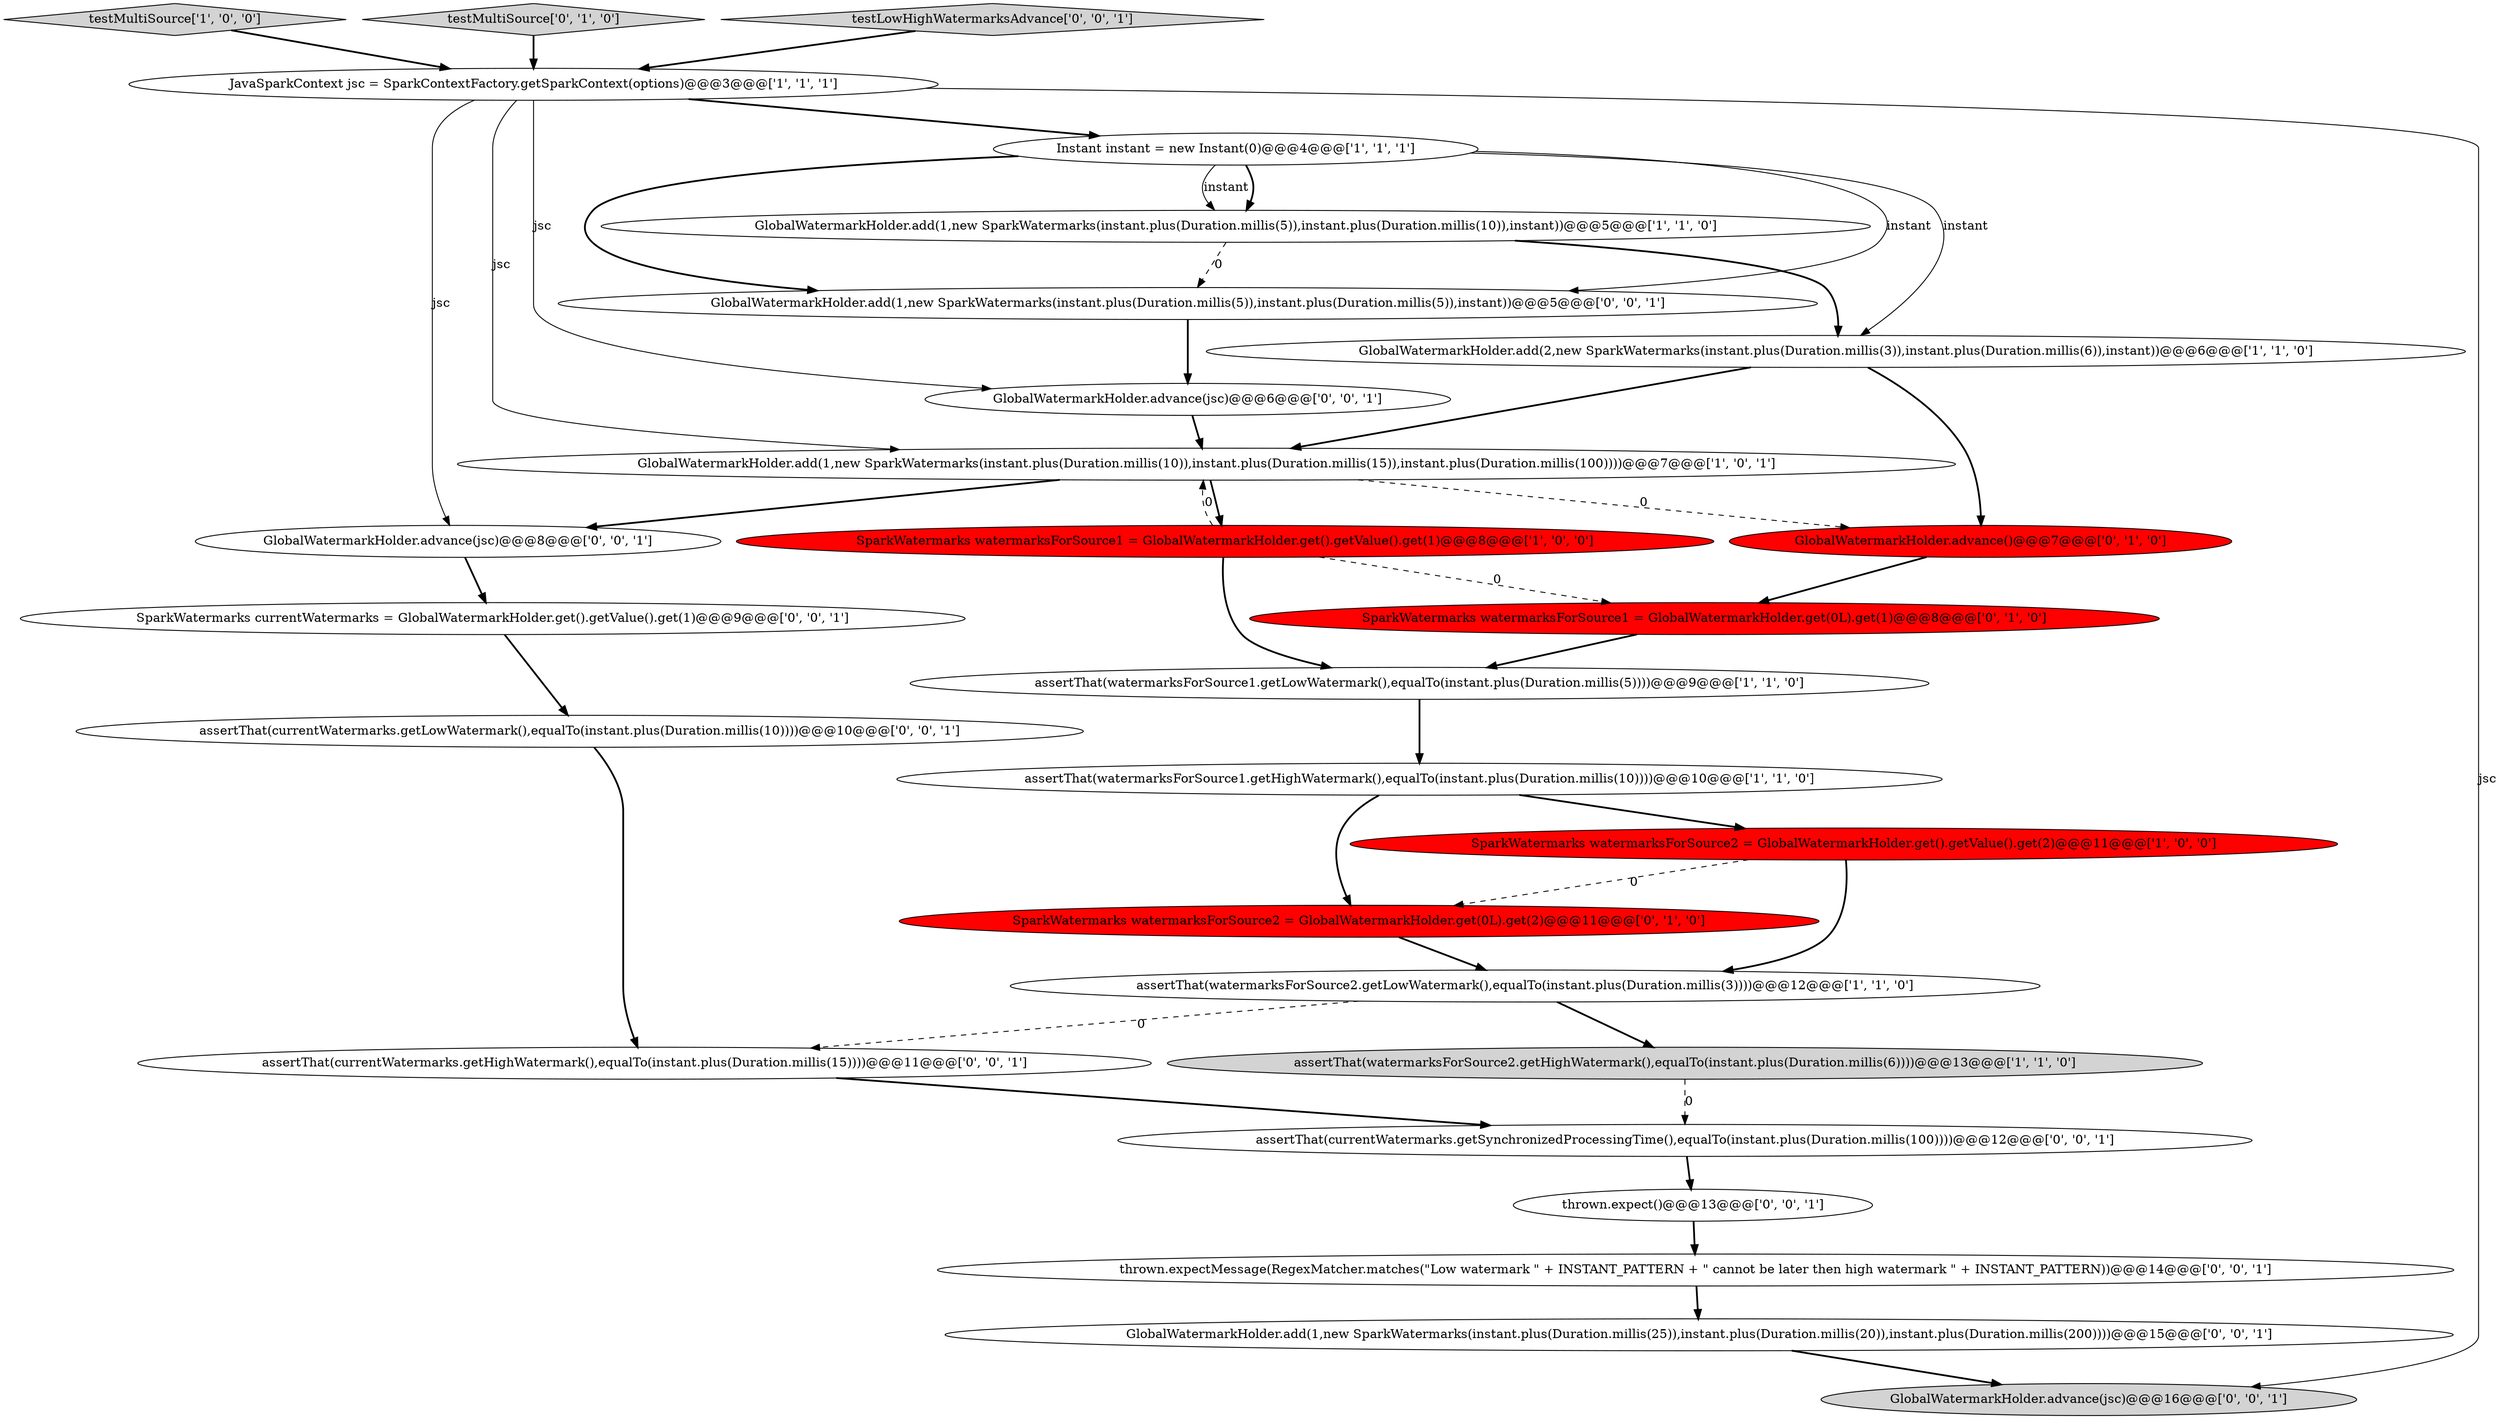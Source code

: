 digraph {
6 [style = filled, label = "testMultiSource['1', '0', '0']", fillcolor = lightgray, shape = diamond image = "AAA0AAABBB1BBB"];
24 [style = filled, label = "GlobalWatermarkHolder.advance(jsc)@@@16@@@['0', '0', '1']", fillcolor = lightgray, shape = ellipse image = "AAA0AAABBB3BBB"];
23 [style = filled, label = "GlobalWatermarkHolder.add(1,new SparkWatermarks(instant.plus(Duration.millis(5)),instant.plus(Duration.millis(5)),instant))@@@5@@@['0', '0', '1']", fillcolor = white, shape = ellipse image = "AAA0AAABBB3BBB"];
20 [style = filled, label = "assertThat(currentWatermarks.getHighWatermark(),equalTo(instant.plus(Duration.millis(15))))@@@11@@@['0', '0', '1']", fillcolor = white, shape = ellipse image = "AAA0AAABBB3BBB"];
10 [style = filled, label = "GlobalWatermarkHolder.add(2,new SparkWatermarks(instant.plus(Duration.millis(3)),instant.plus(Duration.millis(6)),instant))@@@6@@@['1', '1', '0']", fillcolor = white, shape = ellipse image = "AAA0AAABBB1BBB"];
14 [style = filled, label = "testMultiSource['0', '1', '0']", fillcolor = lightgray, shape = diamond image = "AAA0AAABBB2BBB"];
27 [style = filled, label = "GlobalWatermarkHolder.advance(jsc)@@@8@@@['0', '0', '1']", fillcolor = white, shape = ellipse image = "AAA0AAABBB3BBB"];
16 [style = filled, label = "GlobalWatermarkHolder.add(1,new SparkWatermarks(instant.plus(Duration.millis(25)),instant.plus(Duration.millis(20)),instant.plus(Duration.millis(200))))@@@15@@@['0', '0', '1']", fillcolor = white, shape = ellipse image = "AAA0AAABBB3BBB"];
21 [style = filled, label = "SparkWatermarks currentWatermarks = GlobalWatermarkHolder.get().getValue().get(1)@@@9@@@['0', '0', '1']", fillcolor = white, shape = ellipse image = "AAA0AAABBB3BBB"];
12 [style = filled, label = "SparkWatermarks watermarksForSource1 = GlobalWatermarkHolder.get(0L).get(1)@@@8@@@['0', '1', '0']", fillcolor = red, shape = ellipse image = "AAA1AAABBB2BBB"];
22 [style = filled, label = "thrown.expectMessage(RegexMatcher.matches(\"Low watermark \" + INSTANT_PATTERN + \" cannot be later then high watermark \" + INSTANT_PATTERN))@@@14@@@['0', '0', '1']", fillcolor = white, shape = ellipse image = "AAA0AAABBB3BBB"];
9 [style = filled, label = "Instant instant = new Instant(0)@@@4@@@['1', '1', '1']", fillcolor = white, shape = ellipse image = "AAA0AAABBB1BBB"];
7 [style = filled, label = "SparkWatermarks watermarksForSource1 = GlobalWatermarkHolder.get().getValue().get(1)@@@8@@@['1', '0', '0']", fillcolor = red, shape = ellipse image = "AAA1AAABBB1BBB"];
19 [style = filled, label = "assertThat(currentWatermarks.getLowWatermark(),equalTo(instant.plus(Duration.millis(10))))@@@10@@@['0', '0', '1']", fillcolor = white, shape = ellipse image = "AAA0AAABBB3BBB"];
17 [style = filled, label = "assertThat(currentWatermarks.getSynchronizedProcessingTime(),equalTo(instant.plus(Duration.millis(100))))@@@12@@@['0', '0', '1']", fillcolor = white, shape = ellipse image = "AAA0AAABBB3BBB"];
3 [style = filled, label = "GlobalWatermarkHolder.add(1,new SparkWatermarks(instant.plus(Duration.millis(10)),instant.plus(Duration.millis(15)),instant.plus(Duration.millis(100))))@@@7@@@['1', '0', '1']", fillcolor = white, shape = ellipse image = "AAA0AAABBB1BBB"];
15 [style = filled, label = "SparkWatermarks watermarksForSource2 = GlobalWatermarkHolder.get(0L).get(2)@@@11@@@['0', '1', '0']", fillcolor = red, shape = ellipse image = "AAA1AAABBB2BBB"];
5 [style = filled, label = "GlobalWatermarkHolder.add(1,new SparkWatermarks(instant.plus(Duration.millis(5)),instant.plus(Duration.millis(10)),instant))@@@5@@@['1', '1', '0']", fillcolor = white, shape = ellipse image = "AAA0AAABBB1BBB"];
0 [style = filled, label = "assertThat(watermarksForSource1.getHighWatermark(),equalTo(instant.plus(Duration.millis(10))))@@@10@@@['1', '1', '0']", fillcolor = white, shape = ellipse image = "AAA0AAABBB1BBB"];
18 [style = filled, label = "thrown.expect()@@@13@@@['0', '0', '1']", fillcolor = white, shape = ellipse image = "AAA0AAABBB3BBB"];
4 [style = filled, label = "assertThat(watermarksForSource2.getHighWatermark(),equalTo(instant.plus(Duration.millis(6))))@@@13@@@['1', '1', '0']", fillcolor = lightgray, shape = ellipse image = "AAA0AAABBB1BBB"];
13 [style = filled, label = "GlobalWatermarkHolder.advance()@@@7@@@['0', '1', '0']", fillcolor = red, shape = ellipse image = "AAA1AAABBB2BBB"];
1 [style = filled, label = "SparkWatermarks watermarksForSource2 = GlobalWatermarkHolder.get().getValue().get(2)@@@11@@@['1', '0', '0']", fillcolor = red, shape = ellipse image = "AAA1AAABBB1BBB"];
8 [style = filled, label = "assertThat(watermarksForSource2.getLowWatermark(),equalTo(instant.plus(Duration.millis(3))))@@@12@@@['1', '1', '0']", fillcolor = white, shape = ellipse image = "AAA0AAABBB1BBB"];
11 [style = filled, label = "assertThat(watermarksForSource1.getLowWatermark(),equalTo(instant.plus(Duration.millis(5))))@@@9@@@['1', '1', '0']", fillcolor = white, shape = ellipse image = "AAA0AAABBB1BBB"];
25 [style = filled, label = "testLowHighWatermarksAdvance['0', '0', '1']", fillcolor = lightgray, shape = diamond image = "AAA0AAABBB3BBB"];
26 [style = filled, label = "GlobalWatermarkHolder.advance(jsc)@@@6@@@['0', '0', '1']", fillcolor = white, shape = ellipse image = "AAA0AAABBB3BBB"];
2 [style = filled, label = "JavaSparkContext jsc = SparkContextFactory.getSparkContext(options)@@@3@@@['1', '1', '1']", fillcolor = white, shape = ellipse image = "AAA0AAABBB1BBB"];
5->10 [style = bold, label=""];
9->23 [style = solid, label="instant"];
7->11 [style = bold, label=""];
20->17 [style = bold, label=""];
1->8 [style = bold, label=""];
21->19 [style = bold, label=""];
4->17 [style = dashed, label="0"];
2->26 [style = solid, label="jsc"];
22->16 [style = bold, label=""];
5->23 [style = dashed, label="0"];
1->15 [style = dashed, label="0"];
26->3 [style = bold, label=""];
19->20 [style = bold, label=""];
16->24 [style = bold, label=""];
12->11 [style = bold, label=""];
8->20 [style = dashed, label="0"];
23->26 [style = bold, label=""];
10->3 [style = bold, label=""];
2->9 [style = bold, label=""];
2->3 [style = solid, label="jsc"];
3->13 [style = dashed, label="0"];
25->2 [style = bold, label=""];
0->15 [style = bold, label=""];
3->27 [style = bold, label=""];
6->2 [style = bold, label=""];
9->23 [style = bold, label=""];
11->0 [style = bold, label=""];
18->22 [style = bold, label=""];
13->12 [style = bold, label=""];
9->10 [style = solid, label="instant"];
2->27 [style = solid, label="jsc"];
10->13 [style = bold, label=""];
3->7 [style = bold, label=""];
0->1 [style = bold, label=""];
9->5 [style = bold, label=""];
7->12 [style = dashed, label="0"];
7->3 [style = dashed, label="0"];
14->2 [style = bold, label=""];
8->4 [style = bold, label=""];
2->24 [style = solid, label="jsc"];
27->21 [style = bold, label=""];
9->5 [style = solid, label="instant"];
15->8 [style = bold, label=""];
17->18 [style = bold, label=""];
}
